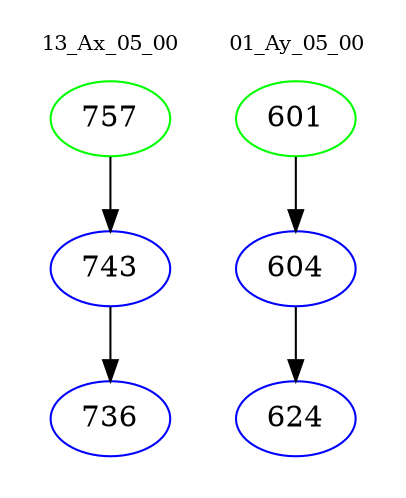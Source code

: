 digraph{
subgraph cluster_0 {
color = white
label = "13_Ax_05_00";
fontsize=10;
T0_757 [label="757", color="green"]
T0_757 -> T0_743 [color="black"]
T0_743 [label="743", color="blue"]
T0_743 -> T0_736 [color="black"]
T0_736 [label="736", color="blue"]
}
subgraph cluster_1 {
color = white
label = "01_Ay_05_00";
fontsize=10;
T1_601 [label="601", color="green"]
T1_601 -> T1_604 [color="black"]
T1_604 [label="604", color="blue"]
T1_604 -> T1_624 [color="black"]
T1_624 [label="624", color="blue"]
}
}
